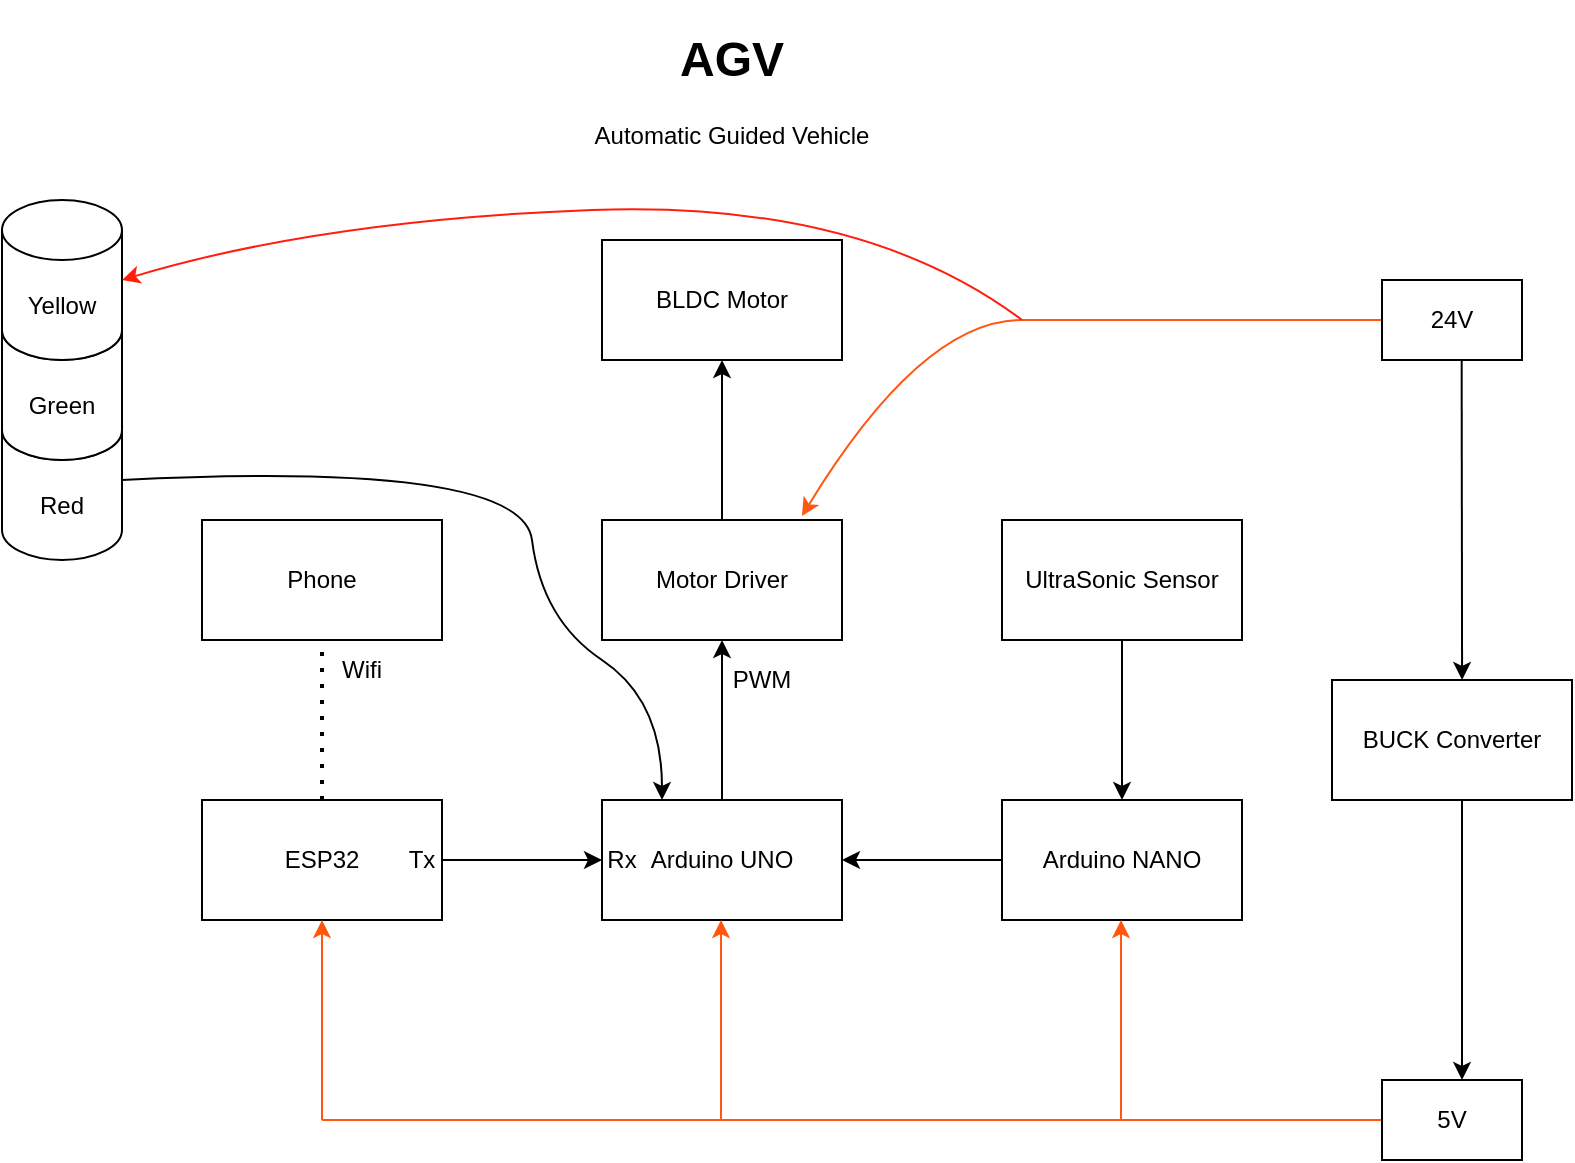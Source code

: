 <mxfile version="19.0.3" type="github"><diagram id="e1DBG94Y736Ejpd59hEh" name="Page-1"><mxGraphModel dx="2031" dy="1089" grid="1" gridSize="10" guides="1" tooltips="1" connect="1" arrows="1" fold="1" page="1" pageScale="1" pageWidth="850" pageHeight="1100" math="0" shadow="0"><root><mxCell id="0"/><mxCell id="1" parent="0"/><mxCell id="NmudrFoWw1vFVlLEUZ2n-1" value="&lt;h1&gt;AGV&lt;/h1&gt;&lt;p&gt;Automatic Guided Vehicle&lt;/p&gt;" style="text;html=1;strokeColor=none;fillColor=none;spacing=5;spacingTop=-20;whiteSpace=wrap;overflow=hidden;rounded=0;align=center;" vertex="1" parent="1"><mxGeometry x="300" y="10" width="190" height="120" as="geometry"/></mxCell><mxCell id="NmudrFoWw1vFVlLEUZ2n-2" value="BLDC Motor" style="rounded=0;whiteSpace=wrap;html=1;" vertex="1" parent="1"><mxGeometry x="330" y="120" width="120" height="60" as="geometry"/></mxCell><mxCell id="NmudrFoWw1vFVlLEUZ2n-8" value="" style="edgeStyle=orthogonalEdgeStyle;rounded=0;orthogonalLoop=1;jettySize=auto;html=1;" edge="1" parent="1" source="NmudrFoWw1vFVlLEUZ2n-3" target="NmudrFoWw1vFVlLEUZ2n-2"><mxGeometry relative="1" as="geometry"/></mxCell><mxCell id="NmudrFoWw1vFVlLEUZ2n-3" value="Motor Driver" style="rounded=0;whiteSpace=wrap;html=1;" vertex="1" parent="1"><mxGeometry x="330" y="260" width="120" height="60" as="geometry"/></mxCell><mxCell id="NmudrFoWw1vFVlLEUZ2n-7" value="" style="edgeStyle=orthogonalEdgeStyle;rounded=0;orthogonalLoop=1;jettySize=auto;html=1;" edge="1" parent="1" source="NmudrFoWw1vFVlLEUZ2n-5" target="NmudrFoWw1vFVlLEUZ2n-3"><mxGeometry relative="1" as="geometry"/></mxCell><mxCell id="NmudrFoWw1vFVlLEUZ2n-5" value="Arduino UNO" style="whiteSpace=wrap;html=1;rounded=0;" vertex="1" parent="1"><mxGeometry x="330" y="400" width="120" height="60" as="geometry"/></mxCell><mxCell id="NmudrFoWw1vFVlLEUZ2n-11" value="" style="edgeStyle=orthogonalEdgeStyle;rounded=0;orthogonalLoop=1;jettySize=auto;html=1;" edge="1" parent="1" source="NmudrFoWw1vFVlLEUZ2n-9" target="NmudrFoWw1vFVlLEUZ2n-5"><mxGeometry relative="1" as="geometry"/></mxCell><mxCell id="NmudrFoWw1vFVlLEUZ2n-9" value="Arduino NANO" style="whiteSpace=wrap;html=1;rounded=0;" vertex="1" parent="1"><mxGeometry x="530" y="400" width="120" height="60" as="geometry"/></mxCell><mxCell id="NmudrFoWw1vFVlLEUZ2n-14" value="" style="edgeStyle=orthogonalEdgeStyle;rounded=0;orthogonalLoop=1;jettySize=auto;html=1;" edge="1" parent="1" source="NmudrFoWw1vFVlLEUZ2n-12" target="NmudrFoWw1vFVlLEUZ2n-9"><mxGeometry relative="1" as="geometry"/></mxCell><mxCell id="NmudrFoWw1vFVlLEUZ2n-12" value="UltraSonic Sensor" style="whiteSpace=wrap;html=1;rounded=0;" vertex="1" parent="1"><mxGeometry x="530" y="260" width="120" height="60" as="geometry"/></mxCell><mxCell id="NmudrFoWw1vFVlLEUZ2n-17" value="" style="edgeStyle=orthogonalEdgeStyle;rounded=0;orthogonalLoop=1;jettySize=auto;html=1;" edge="1" parent="1" source="NmudrFoWw1vFVlLEUZ2n-15" target="NmudrFoWw1vFVlLEUZ2n-5"><mxGeometry relative="1" as="geometry"/></mxCell><mxCell id="NmudrFoWw1vFVlLEUZ2n-15" value="ESP32" style="whiteSpace=wrap;html=1;rounded=0;" vertex="1" parent="1"><mxGeometry x="130" y="400" width="120" height="60" as="geometry"/></mxCell><mxCell id="NmudrFoWw1vFVlLEUZ2n-18" value="Phone" style="whiteSpace=wrap;html=1;rounded=0;" vertex="1" parent="1"><mxGeometry x="130" y="260" width="120" height="60" as="geometry"/></mxCell><mxCell id="NmudrFoWw1vFVlLEUZ2n-22" value="" style="endArrow=none;dashed=1;html=1;dashPattern=1 3;strokeWidth=2;rounded=0;entryX=0.5;entryY=1;entryDx=0;entryDy=0;exitX=0.5;exitY=0;exitDx=0;exitDy=0;" edge="1" parent="1" source="NmudrFoWw1vFVlLEUZ2n-15" target="NmudrFoWw1vFVlLEUZ2n-18"><mxGeometry width="50" height="50" relative="1" as="geometry"><mxPoint x="190" y="390" as="sourcePoint"/><mxPoint x="450" y="370" as="targetPoint"/></mxGeometry></mxCell><mxCell id="NmudrFoWw1vFVlLEUZ2n-23" value="Wifi" style="text;html=1;strokeColor=none;fillColor=none;align=center;verticalAlign=middle;whiteSpace=wrap;rounded=0;rotation=0;" vertex="1" parent="1"><mxGeometry x="180" y="320" width="60" height="30" as="geometry"/></mxCell><mxCell id="NmudrFoWw1vFVlLEUZ2n-24" value="" style="endArrow=classic;html=1;rounded=0;fontColor=#FF6026;strokeColor=#FF570F;entryX=0.5;entryY=1;entryDx=0;entryDy=0;" edge="1" parent="1" target="NmudrFoWw1vFVlLEUZ2n-15"><mxGeometry width="50" height="50" relative="1" as="geometry"><mxPoint x="190" y="560" as="sourcePoint"/><mxPoint x="190" y="510" as="targetPoint"/></mxGeometry></mxCell><mxCell id="NmudrFoWw1vFVlLEUZ2n-25" value="" style="endArrow=classic;html=1;rounded=0;fontColor=#FF6026;strokeColor=#FF570F;entryX=0.5;entryY=1;entryDx=0;entryDy=0;" edge="1" parent="1"><mxGeometry width="50" height="50" relative="1" as="geometry"><mxPoint x="389.5" y="560" as="sourcePoint"/><mxPoint x="389.5" y="460" as="targetPoint"/></mxGeometry></mxCell><mxCell id="NmudrFoWw1vFVlLEUZ2n-26" value="" style="endArrow=classic;html=1;rounded=0;fontColor=#FF6026;strokeColor=#FF570F;entryX=0.5;entryY=1;entryDx=0;entryDy=0;" edge="1" parent="1"><mxGeometry width="50" height="50" relative="1" as="geometry"><mxPoint x="589.5" y="560" as="sourcePoint"/><mxPoint x="589.5" y="460" as="targetPoint"/></mxGeometry></mxCell><mxCell id="NmudrFoWw1vFVlLEUZ2n-27" value="" style="endArrow=none;html=1;rounded=0;fontColor=#FF6026;strokeColor=#FF570F;" edge="1" parent="1"><mxGeometry width="50" height="50" relative="1" as="geometry"><mxPoint x="190" y="560" as="sourcePoint"/><mxPoint x="720" y="560" as="targetPoint"/></mxGeometry></mxCell><mxCell id="NmudrFoWw1vFVlLEUZ2n-34" value="&lt;font color=&quot;#000000&quot;&gt;5V&lt;/font&gt;" style="rounded=0;whiteSpace=wrap;html=1;fontColor=#FF6026;" vertex="1" parent="1"><mxGeometry x="720" y="540" width="70" height="40" as="geometry"/></mxCell><mxCell id="NmudrFoWw1vFVlLEUZ2n-35" value="Tx" style="text;html=1;strokeColor=none;fillColor=none;align=center;verticalAlign=middle;whiteSpace=wrap;rounded=0;fontColor=#000000;" vertex="1" parent="1"><mxGeometry x="230" y="426.25" width="20" height="7.5" as="geometry"/></mxCell><mxCell id="NmudrFoWw1vFVlLEUZ2n-36" value="Rx" style="text;html=1;strokeColor=none;fillColor=none;align=center;verticalAlign=middle;whiteSpace=wrap;rounded=0;fontColor=#000000;" vertex="1" parent="1"><mxGeometry x="330" y="426.25" width="20" height="7.5" as="geometry"/></mxCell><mxCell id="NmudrFoWw1vFVlLEUZ2n-38" value="" style="curved=1;endArrow=classic;html=1;rounded=0;fontColor=#000000;strokeColor=#FF570F;entryX=0.833;entryY=-0.033;entryDx=0;entryDy=0;entryPerimeter=0;" edge="1" parent="1" target="NmudrFoWw1vFVlLEUZ2n-3"><mxGeometry width="50" height="50" relative="1" as="geometry"><mxPoint x="720" y="160" as="sourcePoint"/><mxPoint x="560" y="120" as="targetPoint"/><Array as="points"><mxPoint x="590" y="160"/><mxPoint x="490" y="160"/></Array></mxGeometry></mxCell><mxCell id="NmudrFoWw1vFVlLEUZ2n-39" value="&lt;font color=&quot;#000000&quot;&gt;24V&lt;/font&gt;" style="rounded=0;whiteSpace=wrap;html=1;fontColor=#FF6026;" vertex="1" parent="1"><mxGeometry x="720" y="140" width="70" height="40" as="geometry"/></mxCell><mxCell id="NmudrFoWw1vFVlLEUZ2n-40" value="PWM" style="text;html=1;strokeColor=none;fillColor=none;align=center;verticalAlign=middle;whiteSpace=wrap;rounded=0;fontColor=#000000;" vertex="1" parent="1"><mxGeometry x="400" y="330" width="20" height="20" as="geometry"/></mxCell><mxCell id="NmudrFoWw1vFVlLEUZ2n-41" value="BUCK Converter" style="rounded=0;whiteSpace=wrap;html=1;fontColor=#000000;" vertex="1" parent="1"><mxGeometry x="695" y="340" width="120" height="60" as="geometry"/></mxCell><mxCell id="NmudrFoWw1vFVlLEUZ2n-42" value="" style="endArrow=classic;html=1;rounded=0;fontColor=#000000;strokeColor=#000000;entryX=0.542;entryY=0;entryDx=0;entryDy=0;entryPerimeter=0;exitX=0.569;exitY=1.002;exitDx=0;exitDy=0;exitPerimeter=0;" edge="1" parent="1" source="NmudrFoWw1vFVlLEUZ2n-39" target="NmudrFoWw1vFVlLEUZ2n-41"><mxGeometry width="50" height="50" relative="1" as="geometry"><mxPoint x="430" y="370" as="sourcePoint"/><mxPoint x="480" y="320" as="targetPoint"/></mxGeometry></mxCell><mxCell id="NmudrFoWw1vFVlLEUZ2n-43" value="" style="endArrow=classic;html=1;rounded=0;fontColor=#000000;strokeColor=#000000;exitX=0.569;exitY=1.002;exitDx=0;exitDy=0;exitPerimeter=0;" edge="1" parent="1"><mxGeometry width="50" height="50" relative="1" as="geometry"><mxPoint x="760.0" y="400" as="sourcePoint"/><mxPoint x="760" y="540" as="targetPoint"/></mxGeometry></mxCell><mxCell id="NmudrFoWw1vFVlLEUZ2n-44" value="Red" style="shape=cylinder3;whiteSpace=wrap;html=1;boundedLbl=1;backgroundOutline=1;size=15;fontColor=#000000;" vertex="1" parent="1"><mxGeometry x="30" y="200" width="60" height="80" as="geometry"/></mxCell><mxCell id="NmudrFoWw1vFVlLEUZ2n-45" value="Green" style="shape=cylinder3;whiteSpace=wrap;html=1;boundedLbl=1;backgroundOutline=1;size=15;fontColor=#000000;" vertex="1" parent="1"><mxGeometry x="30" y="150" width="60" height="80" as="geometry"/></mxCell><mxCell id="NmudrFoWw1vFVlLEUZ2n-46" value="Yellow" style="shape=cylinder3;whiteSpace=wrap;html=1;boundedLbl=1;backgroundOutline=1;size=15;fontColor=#000000;" vertex="1" parent="1"><mxGeometry x="30" y="100" width="60" height="80" as="geometry"/></mxCell><mxCell id="NmudrFoWw1vFVlLEUZ2n-47" value="" style="curved=1;endArrow=classic;html=1;rounded=0;fontColor=#000000;strokeColor=#000000;exitX=1;exitY=0.5;exitDx=0;exitDy=0;exitPerimeter=0;entryX=0.25;entryY=0;entryDx=0;entryDy=0;" edge="1" parent="1" source="NmudrFoWw1vFVlLEUZ2n-44" target="NmudrFoWw1vFVlLEUZ2n-5"><mxGeometry width="50" height="50" relative="1" as="geometry"><mxPoint x="300" y="330" as="sourcePoint"/><mxPoint x="350" y="280" as="targetPoint"/><Array as="points"><mxPoint x="290" y="230"/><mxPoint x="300" y="310"/><mxPoint x="360" y="350"/></Array></mxGeometry></mxCell><mxCell id="NmudrFoWw1vFVlLEUZ2n-50" value="" style="curved=1;endArrow=classic;html=1;rounded=0;fontColor=#000000;strokeColor=#FF1D0D;entryX=1;entryY=0.5;entryDx=0;entryDy=0;entryPerimeter=0;" edge="1" parent="1" target="NmudrFoWw1vFVlLEUZ2n-46"><mxGeometry width="50" height="50" relative="1" as="geometry"><mxPoint x="540" y="160" as="sourcePoint"/><mxPoint x="240" y="110" as="targetPoint"/><Array as="points"><mxPoint x="540" y="160"/><mxPoint x="460" y="100"/><mxPoint x="190" y="110"/></Array></mxGeometry></mxCell></root></mxGraphModel></diagram></mxfile>